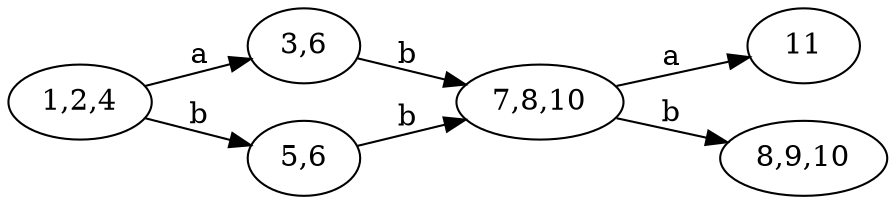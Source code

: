 digraph {
  rankdir = "LR";                 // marked: "1,2,4", "3,6", "5,6", "7,8,10"
  "1,2,4" -> "3,6" [label="a"];
  "1,2,4" -> "5,6" [label="b"];
  "3,6" -> "7,8,10" [label="b"];
  "5,6" -> "7,8,10" [label="b"];
  "7,8,10" -> "11" [label="a"];
  "7,8,10" -> "8,9,10" [label="b"];
  

}

